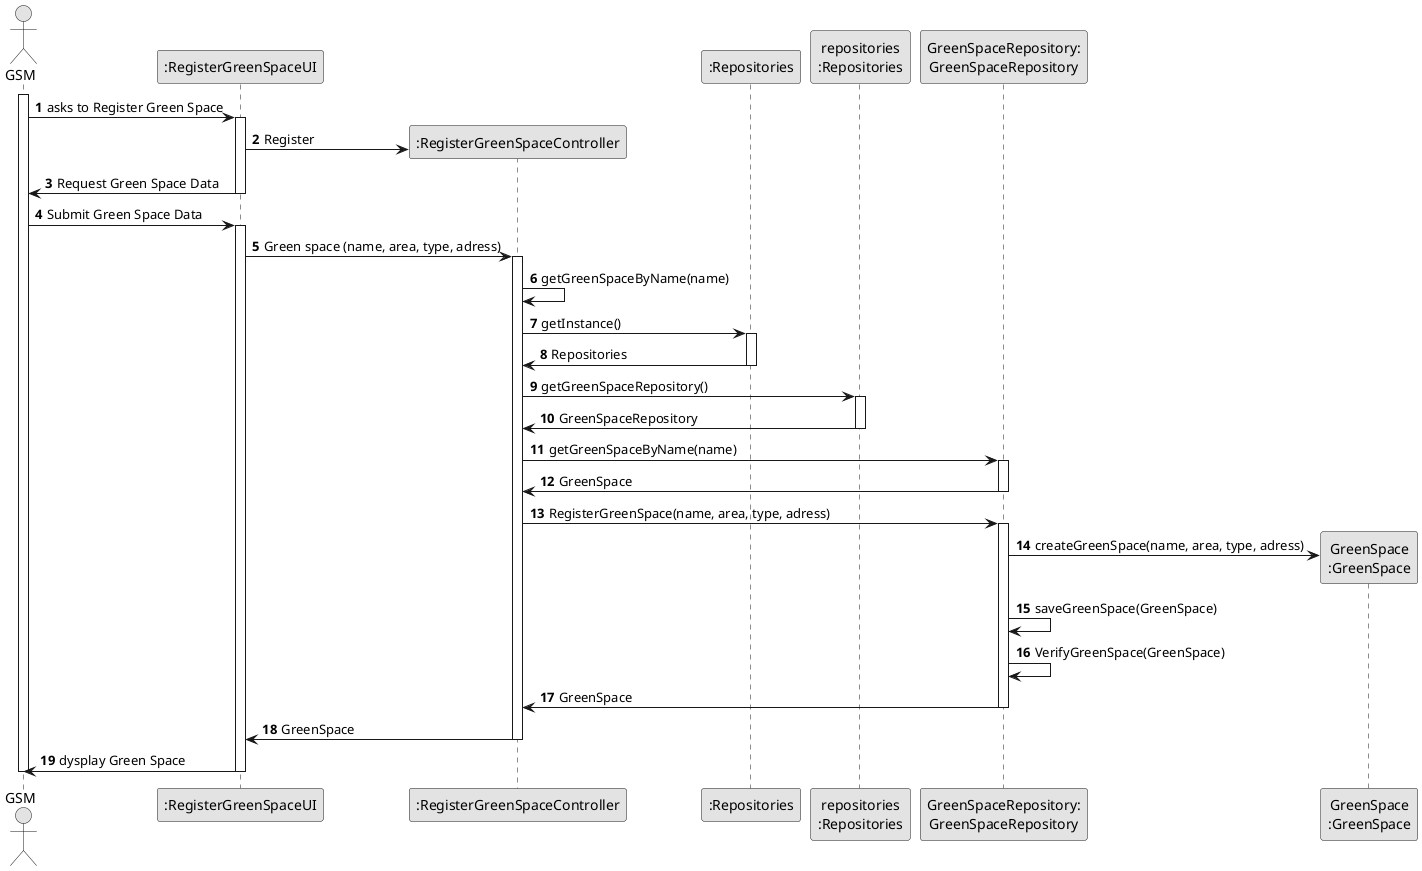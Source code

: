 @startuml
skinparam monochrome true
skinparam packageStyle rectangle
skinparam shadowing false

autonumber

actor "GSM" as GSM
participant ":RegisterGreenSpaceUI" as UI
participant ":RegisterGreenSpaceController" as CTRL
participant ":Repositories" as RepositorySingleton
participant "repositories\n:Repositories" as PLAT
participant "GreenSpaceRepository:\nGreenSpaceRepository" as GreenSpaceRepository
participant "GreenSpace\n:GreenSpace" as GreenSpace

activate GSM

        GSM -> UI : asks to Register Green Space

        activate UI

        UI -> CTRL** : Register

        UI ->GSM : Request Green Space Data

        deactivate UI

        GSM -> UI : Submit Green Space Data

        activate UI

        UI -> CTRL : Green space (name, area, type, adress)

        activate CTRL

        CTRL -> CTRL : getGreenSpaceByName(name)

        CTRL -> RepositorySingleton : getInstance()

        activate RepositorySingleton

        RepositorySingleton -> CTRL : Repositories

        deactivate RepositorySingleton

        CTRL -> PLAT : getGreenSpaceRepository()

        activate PLAT

        PLAT -> CTRL : GreenSpaceRepository

        deactivate PLAT

        CTRL -> GreenSpaceRepository : getGreenSpaceByName(name)

        activate GreenSpaceRepository

        GreenSpaceRepository -> CTRL : GreenSpace

        deactivate GreenSpaceRepository

        CTRL -> GreenSpaceRepository : RegisterGreenSpace(name, area, type, adress)

        activate GreenSpaceRepository

        GreenSpaceRepository -> GreenSpace** : createGreenSpace(name, area, type, adress)


        GreenSpaceRepository -> GreenSpaceRepository : saveGreenSpace(GreenSpace)

        GreenSpaceRepository -> GreenSpaceRepository : VerifyGreenSpace(GreenSpace)

        GreenSpaceRepository -> CTRL : GreenSpace

        deactivate GreenSpaceRepository

        CTRL -> UI : GreenSpace

        deactivate CTRL

        UI -> GSM : dysplay Green Space

        deactivate UI

        deactivate GSM

















@enduml